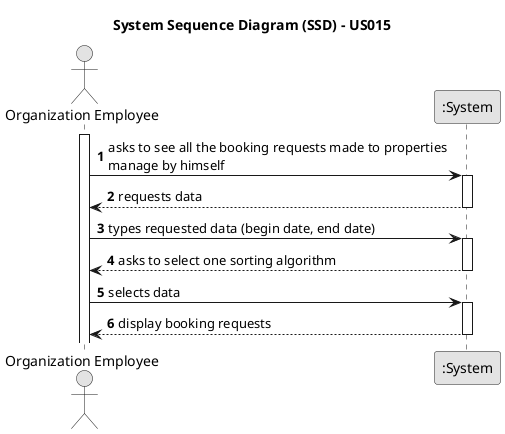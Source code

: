 @startuml
skinparam monochrome true
skinparam packageStyle rectangle
skinparam shadowing false

title System Sequence Diagram (SSD) - US015

autonumber

actor "Organization Employee" as Agent
participant ":System" as System

activate Agent

    Agent -> System : asks to see all the booking requests made to properties \nmanage by himself
    activate System

        System --> Agent : requests data
    deactivate System

    Agent -> System : types requested data (begin date, end date)
    activate System

        System --> Agent : asks to select one sorting algorithm
    deactivate System

    Agent -> System : selects data
    activate System

        System --> Agent : display booking requests
    deactivate System

@enduml